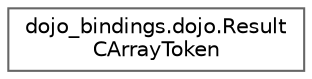 digraph "Graphical Class Hierarchy"
{
 // LATEX_PDF_SIZE
  bgcolor="transparent";
  edge [fontname=Helvetica,fontsize=10,labelfontname=Helvetica,labelfontsize=10];
  node [fontname=Helvetica,fontsize=10,shape=box,height=0.2,width=0.4];
  rankdir="LR";
  Node0 [id="Node000000",label="dojo_bindings.dojo.Result\lCArrayToken",height=0.2,width=0.4,color="grey40", fillcolor="white", style="filled",URL="$structdojo__bindings_1_1dojo_1_1_result_c_array_token.html",tooltip=" "];
}
